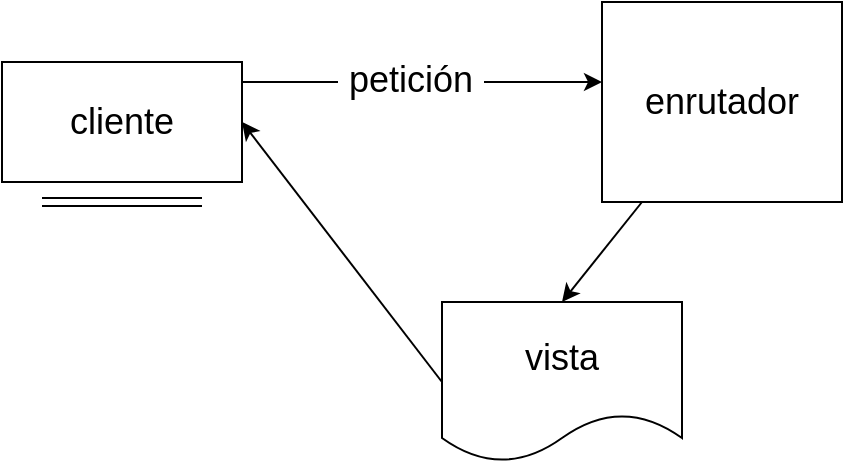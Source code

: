 <mxfile version="13.0.3" type="device"><diagram id="nvtx00DME12G23EqX66w" name="Page-1"><mxGraphModel dx="753" dy="682" grid="1" gridSize="10" guides="1" tooltips="1" connect="1" arrows="1" fold="1" page="1" pageScale="1" pageWidth="1169" pageHeight="827" math="0" shadow="0"><root><mxCell id="0"/><mxCell id="1" parent="0"/><mxCell id="3ySu5COdmBBu14H_mqeM-4" value="" style="edgeStyle=orthogonalEdgeStyle;rounded=0;orthogonalLoop=1;jettySize=auto;html=1;" edge="1" parent="1" source="3ySu5COdmBBu14H_mqeM-1" target="3ySu5COdmBBu14H_mqeM-3"><mxGeometry relative="1" as="geometry"><Array as="points"><mxPoint x="280" y="120"/><mxPoint x="280" y="120"/></Array></mxGeometry></mxCell><mxCell id="3ySu5COdmBBu14H_mqeM-6" value="&lt;font style=&quot;font-size: 18px&quot;&gt;&amp;nbsp;petición&amp;nbsp;&lt;/font&gt;" style="edgeLabel;html=1;align=center;verticalAlign=middle;resizable=0;points=[];" vertex="1" connectable="0" parent="3ySu5COdmBBu14H_mqeM-4"><mxGeometry x="0.001" y="7" relative="1" as="geometry"><mxPoint x="-6" y="6" as="offset"/></mxGeometry></mxCell><mxCell id="3ySu5COdmBBu14H_mqeM-1" value="&lt;font style=&quot;font-size: 18px&quot;&gt;cliente&lt;/font&gt;" style="rounded=0;whiteSpace=wrap;html=1;" vertex="1" parent="1"><mxGeometry x="50" y="110" width="120" height="60" as="geometry"/></mxCell><mxCell id="3ySu5COdmBBu14H_mqeM-3" value="&lt;span style=&quot;font-size: 18px&quot;&gt;enrutador&lt;/span&gt;" style="rounded=0;whiteSpace=wrap;html=1;" vertex="1" parent="1"><mxGeometry x="350" y="80" width="120" height="100" as="geometry"/></mxCell><mxCell id="3ySu5COdmBBu14H_mqeM-2" value="" style="shape=link;html=1;" edge="1" parent="1"><mxGeometry width="50" height="50" relative="1" as="geometry"><mxPoint x="70" y="180" as="sourcePoint"/><mxPoint x="150" y="180" as="targetPoint"/></mxGeometry></mxCell><mxCell id="3ySu5COdmBBu14H_mqeM-12" value="&lt;font style=&quot;font-size: 18px&quot;&gt;vista&lt;/font&gt;" style="shape=document;whiteSpace=wrap;html=1;boundedLbl=1;" vertex="1" parent="1"><mxGeometry x="270" y="230" width="120" height="80" as="geometry"/></mxCell><mxCell id="3ySu5COdmBBu14H_mqeM-14" value="" style="endArrow=classic;html=1;entryX=0.5;entryY=0;entryDx=0;entryDy=0;" edge="1" parent="1" source="3ySu5COdmBBu14H_mqeM-3" target="3ySu5COdmBBu14H_mqeM-12"><mxGeometry width="50" height="50" relative="1" as="geometry"><mxPoint x="310" y="260" as="sourcePoint"/><mxPoint x="360" y="210" as="targetPoint"/></mxGeometry></mxCell><mxCell id="3ySu5COdmBBu14H_mqeM-17" value="" style="endArrow=classic;html=1;exitX=0;exitY=0.5;exitDx=0;exitDy=0;entryX=1;entryY=0.5;entryDx=0;entryDy=0;" edge="1" parent="1" source="3ySu5COdmBBu14H_mqeM-12" target="3ySu5COdmBBu14H_mqeM-1"><mxGeometry width="50" height="50" relative="1" as="geometry"><mxPoint x="370" y="320" as="sourcePoint"/><mxPoint x="420" y="270" as="targetPoint"/></mxGeometry></mxCell></root></mxGraphModel></diagram></mxfile>